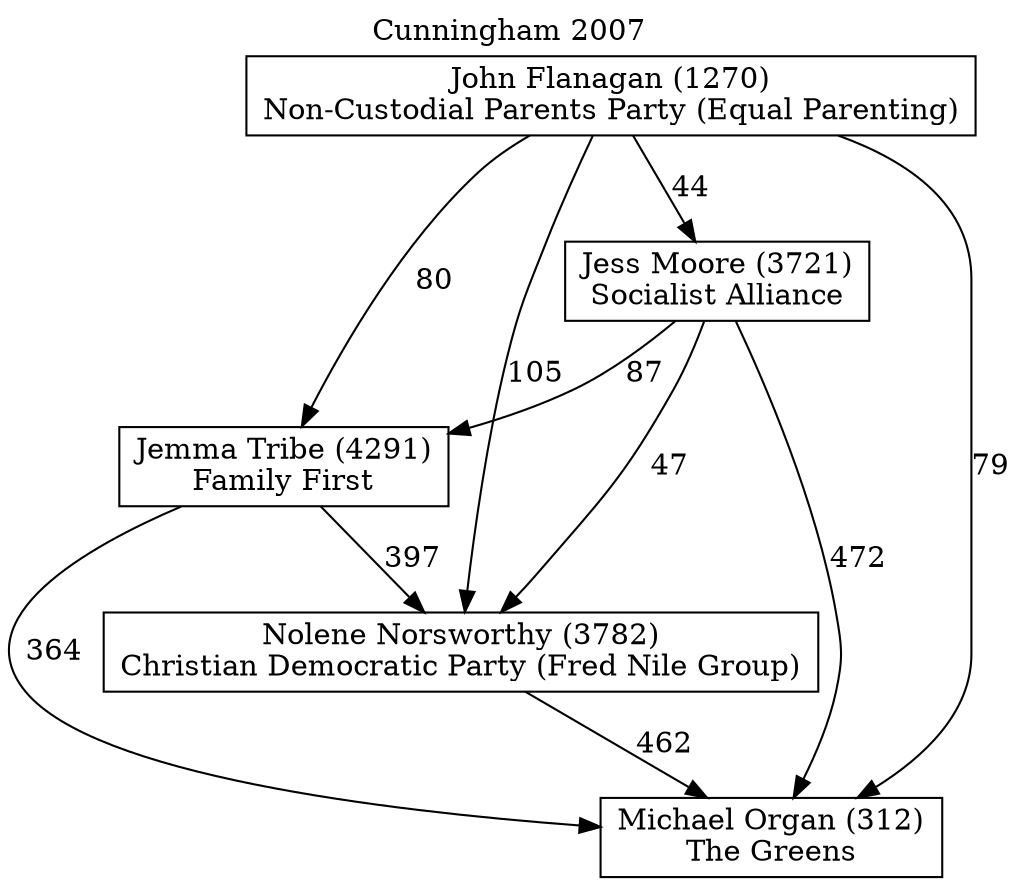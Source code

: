 // House preference flow
digraph "Michael Organ (312)_Cunningham_2007" {
	graph [label="Cunningham 2007" labelloc=t mclimit=10]
	node [shape=box]
	"Jemma Tribe (4291)" [label="Jemma Tribe (4291)
Family First"]
	"Jess Moore (3721)" [label="Jess Moore (3721)
Socialist Alliance"]
	"John Flanagan (1270)" [label="John Flanagan (1270)
Non-Custodial Parents Party (Equal Parenting)"]
	"Michael Organ (312)" [label="Michael Organ (312)
The Greens"]
	"Nolene Norsworthy (3782)" [label="Nolene Norsworthy (3782)
Christian Democratic Party (Fred Nile Group)"]
	"Jemma Tribe (4291)" -> "Michael Organ (312)" [label=364]
	"Jemma Tribe (4291)" -> "Nolene Norsworthy (3782)" [label=397]
	"Jess Moore (3721)" -> "Jemma Tribe (4291)" [label=87]
	"Jess Moore (3721)" -> "Michael Organ (312)" [label=472]
	"Jess Moore (3721)" -> "Nolene Norsworthy (3782)" [label=47]
	"John Flanagan (1270)" -> "Jemma Tribe (4291)" [label=80]
	"John Flanagan (1270)" -> "Jess Moore (3721)" [label=44]
	"John Flanagan (1270)" -> "Michael Organ (312)" [label=79]
	"John Flanagan (1270)" -> "Nolene Norsworthy (3782)" [label=105]
	"Nolene Norsworthy (3782)" -> "Michael Organ (312)" [label=462]
}
